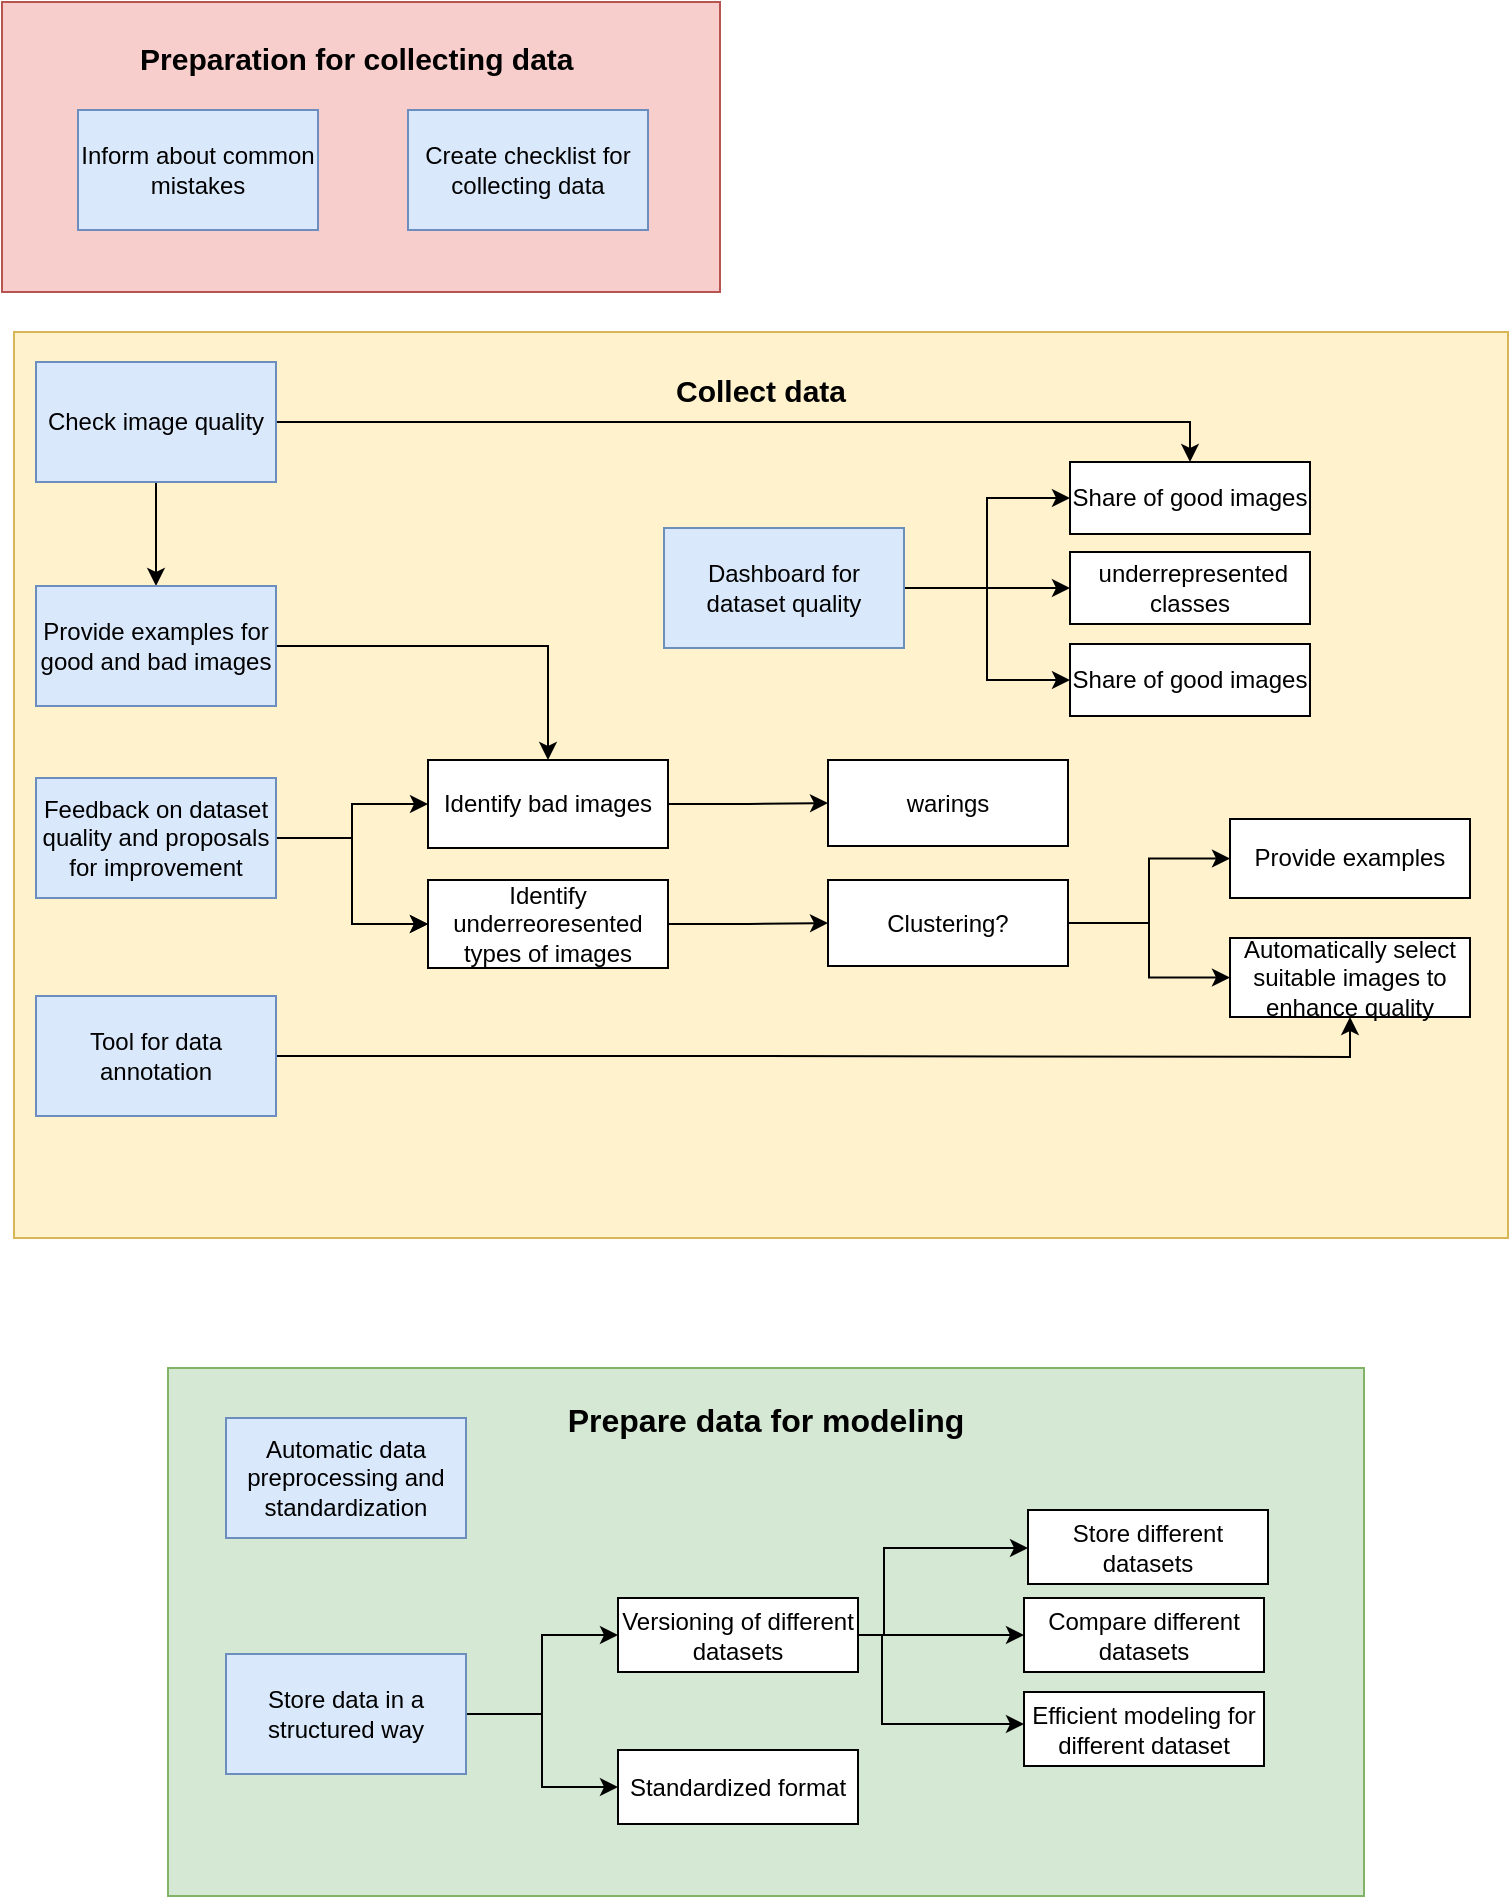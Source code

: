 <mxfile version="24.8.8" pages="2">
  <diagram name="Basic Requirements" id="nwPa76y-X5XMzPL2K8uC">
    <mxGraphModel dx="786" dy="511" grid="0" gridSize="10" guides="1" tooltips="1" connect="1" arrows="1" fold="1" page="1" pageScale="1" pageWidth="827" pageHeight="1169" math="0" shadow="0">
      <root>
        <mxCell id="0" />
        <mxCell id="1" parent="0" />
        <mxCell id="JTeIH7An6FHHoIXwUtM0-51" value="Prepare data for modeling&lt;div style=&quot;font-size: 16px;&quot;&gt;&lt;br style=&quot;font-size: 16px;&quot;&gt;&lt;/div&gt;&lt;div style=&quot;font-size: 16px;&quot;&gt;&lt;br style=&quot;font-size: 16px;&quot;&gt;&lt;/div&gt;&lt;div style=&quot;font-size: 16px;&quot;&gt;&lt;br style=&quot;font-size: 16px;&quot;&gt;&lt;/div&gt;&lt;div style=&quot;font-size: 16px;&quot;&gt;&lt;br style=&quot;font-size: 16px;&quot;&gt;&lt;/div&gt;&lt;div style=&quot;font-size: 16px;&quot;&gt;&lt;br style=&quot;font-size: 16px;&quot;&gt;&lt;/div&gt;&lt;div style=&quot;font-size: 16px;&quot;&gt;&lt;br style=&quot;font-size: 16px;&quot;&gt;&lt;/div&gt;&lt;div style=&quot;font-size: 16px;&quot;&gt;&lt;br style=&quot;font-size: 16px;&quot;&gt;&lt;/div&gt;&lt;div style=&quot;font-size: 16px;&quot;&gt;&lt;br style=&quot;font-size: 16px;&quot;&gt;&lt;/div&gt;&lt;div style=&quot;font-size: 16px;&quot;&gt;&lt;br style=&quot;font-size: 16px;&quot;&gt;&lt;/div&gt;&lt;div style=&quot;font-size: 16px;&quot;&gt;&lt;br style=&quot;font-size: 16px;&quot;&gt;&lt;/div&gt;&lt;div style=&quot;font-size: 16px;&quot;&gt;&lt;br&gt;&lt;/div&gt;" style="rounded=0;whiteSpace=wrap;html=1;fillColor=#d5e8d4;strokeColor=#82b366;fontSize=16;fontStyle=1" parent="1" vertex="1">
          <mxGeometry x="124" y="824" width="598" height="264" as="geometry" />
        </mxCell>
        <mxCell id="JTeIH7An6FHHoIXwUtM0-50" value="Collect data&lt;div&gt;&lt;br&gt;&lt;/div&gt;&lt;div&gt;&lt;br&gt;&lt;/div&gt;&lt;div&gt;&lt;br&gt;&lt;/div&gt;&lt;div&gt;&lt;br&gt;&lt;/div&gt;&lt;div&gt;&lt;br&gt;&lt;/div&gt;&lt;div&gt;&lt;br&gt;&lt;/div&gt;&lt;div&gt;&lt;br&gt;&lt;/div&gt;&lt;div&gt;&lt;br&gt;&lt;/div&gt;&lt;div&gt;&lt;br&gt;&lt;/div&gt;&lt;div&gt;&lt;br&gt;&lt;/div&gt;&lt;div&gt;&lt;br&gt;&lt;/div&gt;&lt;div&gt;&lt;br&gt;&lt;/div&gt;&lt;div&gt;&lt;br&gt;&lt;/div&gt;&lt;div&gt;&lt;br&gt;&lt;/div&gt;&lt;div&gt;&lt;br&gt;&lt;/div&gt;&lt;div&gt;&lt;br&gt;&lt;/div&gt;&lt;div&gt;&lt;br&gt;&lt;/div&gt;&lt;div&gt;&lt;br&gt;&lt;/div&gt;&lt;div&gt;&lt;br&gt;&lt;/div&gt;&lt;div&gt;&lt;br&gt;&lt;/div&gt;&lt;div&gt;&lt;br&gt;&lt;/div&gt;&lt;div&gt;&lt;br&gt;&lt;/div&gt;" style="rounded=0;whiteSpace=wrap;html=1;fillColor=#fff2cc;strokeColor=#d6b656;fontSize=15;fontStyle=1" parent="1" vertex="1">
          <mxGeometry x="47" y="306" width="747" height="453" as="geometry" />
        </mxCell>
        <mxCell id="JTeIH7An6FHHoIXwUtM0-47" value="Preparation for collecting data&amp;nbsp;&lt;div style=&quot;font-size: 15px;&quot;&gt;&lt;br style=&quot;font-size: 15px;&quot;&gt;&lt;/div&gt;&lt;div style=&quot;font-size: 15px;&quot;&gt;&lt;br style=&quot;font-size: 15px;&quot;&gt;&lt;/div&gt;&lt;div style=&quot;font-size: 15px;&quot;&gt;&lt;br style=&quot;font-size: 15px;&quot;&gt;&lt;/div&gt;&lt;div style=&quot;font-size: 15px;&quot;&gt;&lt;br style=&quot;font-size: 15px;&quot;&gt;&lt;/div&gt;&lt;div style=&quot;font-size: 15px;&quot;&gt;&lt;br style=&quot;font-size: 15px;&quot;&gt;&lt;/div&gt;" style="rounded=0;whiteSpace=wrap;html=1;fontStyle=1;fontSize=15;fillColor=#f8cecc;strokeColor=#b85450;" parent="1" vertex="1">
          <mxGeometry x="41" y="141" width="359" height="145" as="geometry" />
        </mxCell>
        <mxCell id="JTeIH7An6FHHoIXwUtM0-46" value="" style="edgeStyle=orthogonalEdgeStyle;rounded=0;orthogonalLoop=1;jettySize=auto;html=1;" parent="1" source="JTeIH7An6FHHoIXwUtM0-1" target="JTeIH7An6FHHoIXwUtM0-4" edge="1">
          <mxGeometry relative="1" as="geometry" />
        </mxCell>
        <mxCell id="JTeIH7An6FHHoIXwUtM0-49" value="" style="edgeStyle=orthogonalEdgeStyle;rounded=0;orthogonalLoop=1;jettySize=auto;html=1;entryX=0.5;entryY=0;entryDx=0;entryDy=0;" parent="1" source="JTeIH7An6FHHoIXwUtM0-1" target="JTeIH7An6FHHoIXwUtM0-23" edge="1">
          <mxGeometry relative="1" as="geometry">
            <mxPoint x="258" y="351" as="targetPoint" />
          </mxGeometry>
        </mxCell>
        <mxCell id="JTeIH7An6FHHoIXwUtM0-1" value="Check image quality" style="rounded=0;whiteSpace=wrap;html=1;fillColor=#dae8fc;strokeColor=#6c8ebf;" parent="1" vertex="1">
          <mxGeometry x="58" y="321" width="120" height="60" as="geometry" />
        </mxCell>
        <mxCell id="JTeIH7An6FHHoIXwUtM0-2" value="Inform about common mistakes" style="rounded=0;whiteSpace=wrap;html=1;fillColor=#dae8fc;strokeColor=#6c8ebf;" parent="1" vertex="1">
          <mxGeometry x="79" y="195" width="120" height="60" as="geometry" />
        </mxCell>
        <mxCell id="JTeIH7An6FHHoIXwUtM0-3" value="Create checklist for collecting data" style="rounded=0;whiteSpace=wrap;html=1;fillColor=#dae8fc;strokeColor=#6c8ebf;" parent="1" vertex="1">
          <mxGeometry x="244" y="195" width="120" height="60" as="geometry" />
        </mxCell>
        <mxCell id="JTeIH7An6FHHoIXwUtM0-44" value="" style="edgeStyle=orthogonalEdgeStyle;rounded=0;orthogonalLoop=1;jettySize=auto;html=1;entryX=0.5;entryY=0;entryDx=0;entryDy=0;" parent="1" source="JTeIH7An6FHHoIXwUtM0-4" target="JTeIH7An6FHHoIXwUtM0-16" edge="1">
          <mxGeometry relative="1" as="geometry">
            <mxPoint x="258" y="463" as="targetPoint" />
          </mxGeometry>
        </mxCell>
        <mxCell id="JTeIH7An6FHHoIXwUtM0-4" value="Provide examples for good and bad images" style="rounded=0;whiteSpace=wrap;html=1;fillColor=#dae8fc;strokeColor=#6c8ebf;" parent="1" vertex="1">
          <mxGeometry x="58" y="433" width="120" height="60" as="geometry" />
        </mxCell>
        <mxCell id="JTeIH7An6FHHoIXwUtM0-42" value="" style="edgeStyle=orthogonalEdgeStyle;rounded=0;orthogonalLoop=1;jettySize=auto;html=1;entryX=0.5;entryY=1;entryDx=0;entryDy=0;" parent="1" source="JTeIH7An6FHHoIXwUtM0-5" target="JTeIH7An6FHHoIXwUtM0-27" edge="1">
          <mxGeometry relative="1" as="geometry">
            <mxPoint x="258" y="715" as="targetPoint" />
          </mxGeometry>
        </mxCell>
        <mxCell id="JTeIH7An6FHHoIXwUtM0-5" value="Tool for data annotation" style="rounded=0;whiteSpace=wrap;html=1;fillColor=#dae8fc;strokeColor=#6c8ebf;" parent="1" vertex="1">
          <mxGeometry x="58" y="638" width="120" height="60" as="geometry" />
        </mxCell>
        <mxCell id="JTeIH7An6FHHoIXwUtM0-33" value="" style="edgeStyle=orthogonalEdgeStyle;rounded=0;orthogonalLoop=1;jettySize=auto;html=1;" parent="1" source="JTeIH7An6FHHoIXwUtM0-6" target="JTeIH7An6FHHoIXwUtM0-7" edge="1">
          <mxGeometry relative="1" as="geometry" />
        </mxCell>
        <mxCell id="JTeIH7An6FHHoIXwUtM0-35" value="" style="edgeStyle=orthogonalEdgeStyle;rounded=0;orthogonalLoop=1;jettySize=auto;html=1;" parent="1" source="JTeIH7An6FHHoIXwUtM0-6" target="JTeIH7An6FHHoIXwUtM0-34" edge="1">
          <mxGeometry relative="1" as="geometry" />
        </mxCell>
        <mxCell id="JTeIH7An6FHHoIXwUtM0-6" value="Store data in a structured way" style="rounded=0;whiteSpace=wrap;html=1;fillColor=#dae8fc;strokeColor=#6c8ebf;" parent="1" vertex="1">
          <mxGeometry x="153" y="967" width="120" height="60" as="geometry" />
        </mxCell>
        <mxCell id="JTeIH7An6FHHoIXwUtM0-32" value="" style="edgeStyle=orthogonalEdgeStyle;rounded=0;orthogonalLoop=1;jettySize=auto;html=1;" parent="1" source="JTeIH7An6FHHoIXwUtM0-7" target="JTeIH7An6FHHoIXwUtM0-31" edge="1">
          <mxGeometry relative="1" as="geometry">
            <Array as="points">
              <mxPoint x="482" y="958" />
              <mxPoint x="482" y="914" />
            </Array>
          </mxGeometry>
        </mxCell>
        <mxCell id="JTeIH7An6FHHoIXwUtM0-37" value="" style="edgeStyle=orthogonalEdgeStyle;rounded=0;orthogonalLoop=1;jettySize=auto;html=1;" parent="1" source="JTeIH7An6FHHoIXwUtM0-7" target="JTeIH7An6FHHoIXwUtM0-36" edge="1">
          <mxGeometry relative="1" as="geometry" />
        </mxCell>
        <mxCell id="JTeIH7An6FHHoIXwUtM0-40" value="" style="edgeStyle=orthogonalEdgeStyle;rounded=0;orthogonalLoop=1;jettySize=auto;html=1;" parent="1" source="JTeIH7An6FHHoIXwUtM0-7" target="JTeIH7An6FHHoIXwUtM0-38" edge="1">
          <mxGeometry relative="1" as="geometry">
            <Array as="points">
              <mxPoint x="481" y="958" />
              <mxPoint x="481" y="1002" />
            </Array>
          </mxGeometry>
        </mxCell>
        <mxCell id="JTeIH7An6FHHoIXwUtM0-7" value="Versioning of different datasets" style="rounded=0;whiteSpace=wrap;html=1;" parent="1" vertex="1">
          <mxGeometry x="349" y="939" width="120" height="37" as="geometry" />
        </mxCell>
        <mxCell id="JTeIH7An6FHHoIXwUtM0-24" value="" style="edgeStyle=orthogonalEdgeStyle;rounded=0;orthogonalLoop=1;jettySize=auto;html=1;" parent="1" source="JTeIH7An6FHHoIXwUtM0-8" target="JTeIH7An6FHHoIXwUtM0-23" edge="1">
          <mxGeometry relative="1" as="geometry" />
        </mxCell>
        <mxCell id="JTeIH7An6FHHoIXwUtM0-26" style="edgeStyle=orthogonalEdgeStyle;rounded=0;orthogonalLoop=1;jettySize=auto;html=1;entryX=0;entryY=0.5;entryDx=0;entryDy=0;" parent="1" source="JTeIH7An6FHHoIXwUtM0-8" target="JTeIH7An6FHHoIXwUtM0-25" edge="1">
          <mxGeometry relative="1" as="geometry">
            <mxPoint x="553.342" y="434" as="targetPoint" />
          </mxGeometry>
        </mxCell>
        <mxCell id="JTeIH7An6FHHoIXwUtM0-30" value="" style="edgeStyle=orthogonalEdgeStyle;rounded=0;orthogonalLoop=1;jettySize=auto;html=1;" parent="1" source="JTeIH7An6FHHoIXwUtM0-8" target="JTeIH7An6FHHoIXwUtM0-29" edge="1">
          <mxGeometry relative="1" as="geometry" />
        </mxCell>
        <mxCell id="JTeIH7An6FHHoIXwUtM0-8" value="Dashboard for dataset quality" style="rounded=0;whiteSpace=wrap;html=1;fillColor=#dae8fc;strokeColor=#6c8ebf;" parent="1" vertex="1">
          <mxGeometry x="372" y="404" width="120" height="60" as="geometry" />
        </mxCell>
        <mxCell id="JTeIH7An6FHHoIXwUtM0-12" value="" style="edgeStyle=orthogonalEdgeStyle;rounded=0;orthogonalLoop=1;jettySize=auto;html=1;" parent="1" source="JTeIH7An6FHHoIXwUtM0-9" target="JTeIH7An6FHHoIXwUtM0-11" edge="1">
          <mxGeometry relative="1" as="geometry" />
        </mxCell>
        <mxCell id="JTeIH7An6FHHoIXwUtM0-15" value="" style="edgeStyle=orthogonalEdgeStyle;rounded=0;orthogonalLoop=1;jettySize=auto;html=1;" parent="1" source="JTeIH7An6FHHoIXwUtM0-9" target="JTeIH7An6FHHoIXwUtM0-11" edge="1">
          <mxGeometry relative="1" as="geometry" />
        </mxCell>
        <mxCell id="JTeIH7An6FHHoIXwUtM0-17" value="" style="edgeStyle=orthogonalEdgeStyle;rounded=0;orthogonalLoop=1;jettySize=auto;html=1;" parent="1" source="JTeIH7An6FHHoIXwUtM0-9" target="JTeIH7An6FHHoIXwUtM0-16" edge="1">
          <mxGeometry relative="1" as="geometry" />
        </mxCell>
        <mxCell id="JTeIH7An6FHHoIXwUtM0-9" value="Feedback on dataset quality and proposals for improvement" style="rounded=0;whiteSpace=wrap;html=1;fillColor=#dae8fc;strokeColor=#6c8ebf;" parent="1" vertex="1">
          <mxGeometry x="58" y="529" width="120" height="60" as="geometry" />
        </mxCell>
        <mxCell id="JTeIH7An6FHHoIXwUtM0-10" value="Automatic data preprocessing and standardization" style="rounded=0;whiteSpace=wrap;html=1;fillColor=#dae8fc;strokeColor=#6c8ebf;" parent="1" vertex="1">
          <mxGeometry x="153" y="849" width="120" height="60" as="geometry" />
        </mxCell>
        <mxCell id="JTeIH7An6FHHoIXwUtM0-14" value="" style="edgeStyle=orthogonalEdgeStyle;rounded=0;orthogonalLoop=1;jettySize=auto;html=1;" parent="1" source="JTeIH7An6FHHoIXwUtM0-11" target="JTeIH7An6FHHoIXwUtM0-13" edge="1">
          <mxGeometry relative="1" as="geometry" />
        </mxCell>
        <mxCell id="JTeIH7An6FHHoIXwUtM0-11" value="Identify underreoresented types of images" style="whiteSpace=wrap;html=1;rounded=0;" parent="1" vertex="1">
          <mxGeometry x="254" y="580" width="120" height="44" as="geometry" />
        </mxCell>
        <mxCell id="JTeIH7An6FHHoIXwUtM0-22" value="" style="edgeStyle=orthogonalEdgeStyle;rounded=0;orthogonalLoop=1;jettySize=auto;html=1;" parent="1" source="JTeIH7An6FHHoIXwUtM0-13" target="JTeIH7An6FHHoIXwUtM0-21" edge="1">
          <mxGeometry relative="1" as="geometry" />
        </mxCell>
        <mxCell id="JTeIH7An6FHHoIXwUtM0-28" value="" style="edgeStyle=orthogonalEdgeStyle;rounded=0;orthogonalLoop=1;jettySize=auto;html=1;" parent="1" source="JTeIH7An6FHHoIXwUtM0-13" target="JTeIH7An6FHHoIXwUtM0-27" edge="1">
          <mxGeometry relative="1" as="geometry" />
        </mxCell>
        <mxCell id="JTeIH7An6FHHoIXwUtM0-13" value="Clustering?" style="whiteSpace=wrap;html=1;rounded=0;" parent="1" vertex="1">
          <mxGeometry x="454" y="580" width="120" height="43" as="geometry" />
        </mxCell>
        <mxCell id="JTeIH7An6FHHoIXwUtM0-20" value="" style="edgeStyle=orthogonalEdgeStyle;rounded=0;orthogonalLoop=1;jettySize=auto;html=1;" parent="1" source="JTeIH7An6FHHoIXwUtM0-16" target="JTeIH7An6FHHoIXwUtM0-19" edge="1">
          <mxGeometry relative="1" as="geometry" />
        </mxCell>
        <mxCell id="JTeIH7An6FHHoIXwUtM0-16" value="Identify bad images" style="whiteSpace=wrap;html=1;rounded=0;" parent="1" vertex="1">
          <mxGeometry x="254" y="520" width="120" height="44" as="geometry" />
        </mxCell>
        <mxCell id="JTeIH7An6FHHoIXwUtM0-19" value="warings" style="whiteSpace=wrap;html=1;rounded=0;" parent="1" vertex="1">
          <mxGeometry x="454" y="520" width="120" height="43" as="geometry" />
        </mxCell>
        <mxCell id="JTeIH7An6FHHoIXwUtM0-21" value="Provide examples" style="whiteSpace=wrap;html=1;rounded=0;" parent="1" vertex="1">
          <mxGeometry x="655" y="549.5" width="120" height="39.5" as="geometry" />
        </mxCell>
        <mxCell id="JTeIH7An6FHHoIXwUtM0-23" value="Share of good images" style="rounded=0;whiteSpace=wrap;html=1;" parent="1" vertex="1">
          <mxGeometry x="575" y="371" width="120" height="36" as="geometry" />
        </mxCell>
        <mxCell id="JTeIH7An6FHHoIXwUtM0-25" value="&amp;nbsp;underrepresented classes" style="rounded=0;whiteSpace=wrap;html=1;" parent="1" vertex="1">
          <mxGeometry x="575" y="416" width="120" height="36" as="geometry" />
        </mxCell>
        <mxCell id="JTeIH7An6FHHoIXwUtM0-27" value="Automatically select suitable images to enhance quality" style="whiteSpace=wrap;html=1;rounded=0;" parent="1" vertex="1">
          <mxGeometry x="655" y="609" width="120" height="39.5" as="geometry" />
        </mxCell>
        <mxCell id="JTeIH7An6FHHoIXwUtM0-29" value="Share of good images" style="rounded=0;whiteSpace=wrap;html=1;" parent="1" vertex="1">
          <mxGeometry x="575" y="462" width="120" height="36" as="geometry" />
        </mxCell>
        <mxCell id="JTeIH7An6FHHoIXwUtM0-31" value="Store different datasets" style="whiteSpace=wrap;html=1;rounded=0;" parent="1" vertex="1">
          <mxGeometry x="554" y="895" width="120" height="37" as="geometry" />
        </mxCell>
        <mxCell id="JTeIH7An6FHHoIXwUtM0-34" value="Standardized format" style="rounded=0;whiteSpace=wrap;html=1;" parent="1" vertex="1">
          <mxGeometry x="349" y="1015" width="120" height="37" as="geometry" />
        </mxCell>
        <mxCell id="JTeIH7An6FHHoIXwUtM0-36" value="Compare different datasets" style="whiteSpace=wrap;html=1;rounded=0;" parent="1" vertex="1">
          <mxGeometry x="552" y="939" width="120" height="37" as="geometry" />
        </mxCell>
        <mxCell id="JTeIH7An6FHHoIXwUtM0-38" value="Efficient modeling for different dataset" style="whiteSpace=wrap;html=1;rounded=0;" parent="1" vertex="1">
          <mxGeometry x="552" y="986" width="120" height="37" as="geometry" />
        </mxCell>
      </root>
    </mxGraphModel>
  </diagram>
  <diagram name="Current Status" id="c0Nuin1pJ87ZW9HFYf7t">
    <mxGraphModel dx="786" dy="511" grid="0" gridSize="10" guides="1" tooltips="1" connect="1" arrows="1" fold="1" page="1" pageScale="1" pageWidth="827" pageHeight="1169" math="0" shadow="0">
      <root>
        <mxCell id="rWumQC1VWJfSYZo2SjhE-0" />
        <mxCell id="rWumQC1VWJfSYZo2SjhE-1" parent="rWumQC1VWJfSYZo2SjhE-0" />
        <mxCell id="rWumQC1VWJfSYZo2SjhE-2" value="Prepare data for modeling&lt;div style=&quot;font-size: 16px;&quot;&gt;&lt;br style=&quot;font-size: 16px;&quot;&gt;&lt;/div&gt;&lt;div style=&quot;font-size: 16px;&quot;&gt;&lt;br style=&quot;font-size: 16px;&quot;&gt;&lt;/div&gt;&lt;div style=&quot;font-size: 16px;&quot;&gt;&lt;br style=&quot;font-size: 16px;&quot;&gt;&lt;/div&gt;&lt;div style=&quot;font-size: 16px;&quot;&gt;&lt;br style=&quot;font-size: 16px;&quot;&gt;&lt;/div&gt;&lt;div style=&quot;font-size: 16px;&quot;&gt;&lt;br style=&quot;font-size: 16px;&quot;&gt;&lt;/div&gt;&lt;div style=&quot;font-size: 16px;&quot;&gt;&lt;br style=&quot;font-size: 16px;&quot;&gt;&lt;/div&gt;&lt;div style=&quot;font-size: 16px;&quot;&gt;&lt;br style=&quot;font-size: 16px;&quot;&gt;&lt;/div&gt;&lt;div style=&quot;font-size: 16px;&quot;&gt;&lt;br style=&quot;font-size: 16px;&quot;&gt;&lt;/div&gt;&lt;div style=&quot;font-size: 16px;&quot;&gt;&lt;br style=&quot;font-size: 16px;&quot;&gt;&lt;/div&gt;&lt;div style=&quot;font-size: 16px;&quot;&gt;&lt;br style=&quot;font-size: 16px;&quot;&gt;&lt;/div&gt;&lt;div style=&quot;font-size: 16px;&quot;&gt;&lt;br&gt;&lt;/div&gt;" style="rounded=0;whiteSpace=wrap;html=1;fillColor=#d5e8d4;strokeColor=#82b366;fontSize=16;fontStyle=1" vertex="1" parent="rWumQC1VWJfSYZo2SjhE-1">
          <mxGeometry x="124" y="824" width="598" height="264" as="geometry" />
        </mxCell>
        <mxCell id="rWumQC1VWJfSYZo2SjhE-3" value="Collect data&lt;div&gt;&lt;br&gt;&lt;/div&gt;&lt;div&gt;&lt;br&gt;&lt;/div&gt;&lt;div&gt;&lt;br&gt;&lt;/div&gt;&lt;div&gt;&lt;br&gt;&lt;/div&gt;&lt;div&gt;&lt;br&gt;&lt;/div&gt;&lt;div&gt;&lt;br&gt;&lt;/div&gt;&lt;div&gt;&lt;br&gt;&lt;/div&gt;&lt;div&gt;&lt;br&gt;&lt;/div&gt;&lt;div&gt;&lt;br&gt;&lt;/div&gt;&lt;div&gt;&lt;br&gt;&lt;/div&gt;&lt;div&gt;&lt;br&gt;&lt;/div&gt;&lt;div&gt;&lt;br&gt;&lt;/div&gt;&lt;div&gt;&lt;br&gt;&lt;/div&gt;&lt;div&gt;&lt;br&gt;&lt;/div&gt;&lt;div&gt;&lt;br&gt;&lt;/div&gt;&lt;div&gt;&lt;br&gt;&lt;/div&gt;&lt;div&gt;&lt;br&gt;&lt;/div&gt;&lt;div&gt;&lt;br&gt;&lt;/div&gt;&lt;div&gt;&lt;br&gt;&lt;/div&gt;&lt;div&gt;&lt;br&gt;&lt;/div&gt;&lt;div&gt;&lt;br&gt;&lt;/div&gt;&lt;div&gt;&lt;br&gt;&lt;/div&gt;" style="rounded=0;whiteSpace=wrap;html=1;fillColor=#fff2cc;strokeColor=#d6b656;fontSize=15;fontStyle=1" vertex="1" parent="rWumQC1VWJfSYZo2SjhE-1">
          <mxGeometry x="47" y="306" width="747" height="453" as="geometry" />
        </mxCell>
        <mxCell id="rWumQC1VWJfSYZo2SjhE-4" value="Preparation for collecting data&amp;nbsp;&lt;div style=&quot;font-size: 15px;&quot;&gt;&lt;br style=&quot;font-size: 15px;&quot;&gt;&lt;/div&gt;&lt;div style=&quot;font-size: 15px;&quot;&gt;&lt;br style=&quot;font-size: 15px;&quot;&gt;&lt;/div&gt;&lt;div style=&quot;font-size: 15px;&quot;&gt;&lt;br style=&quot;font-size: 15px;&quot;&gt;&lt;/div&gt;&lt;div style=&quot;font-size: 15px;&quot;&gt;&lt;br style=&quot;font-size: 15px;&quot;&gt;&lt;/div&gt;&lt;div style=&quot;font-size: 15px;&quot;&gt;&lt;br style=&quot;font-size: 15px;&quot;&gt;&lt;/div&gt;" style="rounded=0;whiteSpace=wrap;html=1;fontStyle=1;fontSize=15;fillColor=#f8cecc;strokeColor=#b85450;" vertex="1" parent="rWumQC1VWJfSYZo2SjhE-1">
          <mxGeometry x="41" y="141" width="359" height="145" as="geometry" />
        </mxCell>
        <mxCell id="rWumQC1VWJfSYZo2SjhE-5" value="" style="edgeStyle=orthogonalEdgeStyle;rounded=0;orthogonalLoop=1;jettySize=auto;html=1;" edge="1" parent="rWumQC1VWJfSYZo2SjhE-1" source="rWumQC1VWJfSYZo2SjhE-7" target="rWumQC1VWJfSYZo2SjhE-11">
          <mxGeometry relative="1" as="geometry" />
        </mxCell>
        <mxCell id="rWumQC1VWJfSYZo2SjhE-6" value="" style="edgeStyle=orthogonalEdgeStyle;rounded=0;orthogonalLoop=1;jettySize=auto;html=1;entryX=0.5;entryY=0;entryDx=0;entryDy=0;" edge="1" parent="rWumQC1VWJfSYZo2SjhE-1" source="rWumQC1VWJfSYZo2SjhE-7" target="rWumQC1VWJfSYZo2SjhE-39">
          <mxGeometry relative="1" as="geometry">
            <mxPoint x="258" y="351" as="targetPoint" />
          </mxGeometry>
        </mxCell>
        <mxCell id="rWumQC1VWJfSYZo2SjhE-7" value="Check image quality" style="rounded=0;whiteSpace=wrap;html=1;fillColor=#dae8fc;strokeColor=#6c8ebf;" vertex="1" parent="rWumQC1VWJfSYZo2SjhE-1">
          <mxGeometry x="58" y="321" width="120" height="60" as="geometry" />
        </mxCell>
        <mxCell id="rWumQC1VWJfSYZo2SjhE-8" value="Inform about common mistakes" style="rounded=0;whiteSpace=wrap;html=1;fillColor=#dae8fc;strokeColor=#6c8ebf;" vertex="1" parent="rWumQC1VWJfSYZo2SjhE-1">
          <mxGeometry x="79" y="195" width="120" height="60" as="geometry" />
        </mxCell>
        <mxCell id="rWumQC1VWJfSYZo2SjhE-9" value="Create checklist for collecting data" style="rounded=0;whiteSpace=wrap;html=1;fillColor=#dae8fc;strokeColor=#6c8ebf;" vertex="1" parent="rWumQC1VWJfSYZo2SjhE-1">
          <mxGeometry x="244" y="195" width="120" height="60" as="geometry" />
        </mxCell>
        <mxCell id="rWumQC1VWJfSYZo2SjhE-10" value="" style="edgeStyle=orthogonalEdgeStyle;rounded=0;orthogonalLoop=1;jettySize=auto;html=1;entryX=0.5;entryY=0;entryDx=0;entryDy=0;" edge="1" parent="rWumQC1VWJfSYZo2SjhE-1" source="rWumQC1VWJfSYZo2SjhE-11" target="rWumQC1VWJfSYZo2SjhE-36">
          <mxGeometry relative="1" as="geometry">
            <mxPoint x="258" y="463" as="targetPoint" />
          </mxGeometry>
        </mxCell>
        <mxCell id="rWumQC1VWJfSYZo2SjhE-11" value="Provide examples for good and bad images" style="rounded=0;whiteSpace=wrap;html=1;fillColor=#dae8fc;strokeColor=#6c8ebf;" vertex="1" parent="rWumQC1VWJfSYZo2SjhE-1">
          <mxGeometry x="58" y="433" width="120" height="60" as="geometry" />
        </mxCell>
        <mxCell id="rWumQC1VWJfSYZo2SjhE-12" value="" style="edgeStyle=orthogonalEdgeStyle;rounded=0;orthogonalLoop=1;jettySize=auto;html=1;entryX=0.5;entryY=1;entryDx=0;entryDy=0;" edge="1" parent="rWumQC1VWJfSYZo2SjhE-1" source="rWumQC1VWJfSYZo2SjhE-13" target="rWumQC1VWJfSYZo2SjhE-41">
          <mxGeometry relative="1" as="geometry">
            <mxPoint x="258" y="715" as="targetPoint" />
          </mxGeometry>
        </mxCell>
        <mxCell id="rWumQC1VWJfSYZo2SjhE-13" value="Tool for data annotation" style="rounded=0;whiteSpace=wrap;html=1;fillColor=#dae8fc;strokeColor=#6c8ebf;" vertex="1" parent="rWumQC1VWJfSYZo2SjhE-1">
          <mxGeometry x="58" y="638" width="120" height="60" as="geometry" />
        </mxCell>
        <mxCell id="rWumQC1VWJfSYZo2SjhE-14" value="" style="edgeStyle=orthogonalEdgeStyle;rounded=0;orthogonalLoop=1;jettySize=auto;html=1;" edge="1" parent="rWumQC1VWJfSYZo2SjhE-1" source="rWumQC1VWJfSYZo2SjhE-16" target="rWumQC1VWJfSYZo2SjhE-20">
          <mxGeometry relative="1" as="geometry" />
        </mxCell>
        <mxCell id="rWumQC1VWJfSYZo2SjhE-15" value="" style="edgeStyle=orthogonalEdgeStyle;rounded=0;orthogonalLoop=1;jettySize=auto;html=1;" edge="1" parent="rWumQC1VWJfSYZo2SjhE-1" source="rWumQC1VWJfSYZo2SjhE-16" target="rWumQC1VWJfSYZo2SjhE-44">
          <mxGeometry relative="1" as="geometry" />
        </mxCell>
        <mxCell id="rWumQC1VWJfSYZo2SjhE-16" value="Store data in a structured way" style="rounded=0;whiteSpace=wrap;html=1;fillColor=#dae8fc;strokeColor=#6c8ebf;" vertex="1" parent="rWumQC1VWJfSYZo2SjhE-1">
          <mxGeometry x="153" y="967" width="120" height="60" as="geometry" />
        </mxCell>
        <mxCell id="rWumQC1VWJfSYZo2SjhE-17" value="" style="edgeStyle=orthogonalEdgeStyle;rounded=0;orthogonalLoop=1;jettySize=auto;html=1;" edge="1" parent="rWumQC1VWJfSYZo2SjhE-1" source="rWumQC1VWJfSYZo2SjhE-20" target="rWumQC1VWJfSYZo2SjhE-43">
          <mxGeometry relative="1" as="geometry">
            <Array as="points">
              <mxPoint x="482" y="958" />
              <mxPoint x="482" y="914" />
            </Array>
          </mxGeometry>
        </mxCell>
        <mxCell id="rWumQC1VWJfSYZo2SjhE-18" value="" style="edgeStyle=orthogonalEdgeStyle;rounded=0;orthogonalLoop=1;jettySize=auto;html=1;" edge="1" parent="rWumQC1VWJfSYZo2SjhE-1" source="rWumQC1VWJfSYZo2SjhE-20" target="rWumQC1VWJfSYZo2SjhE-45">
          <mxGeometry relative="1" as="geometry" />
        </mxCell>
        <mxCell id="rWumQC1VWJfSYZo2SjhE-19" value="" style="edgeStyle=orthogonalEdgeStyle;rounded=0;orthogonalLoop=1;jettySize=auto;html=1;" edge="1" parent="rWumQC1VWJfSYZo2SjhE-1" source="rWumQC1VWJfSYZo2SjhE-20" target="rWumQC1VWJfSYZo2SjhE-46">
          <mxGeometry relative="1" as="geometry">
            <Array as="points">
              <mxPoint x="481" y="958" />
              <mxPoint x="481" y="1002" />
            </Array>
          </mxGeometry>
        </mxCell>
        <mxCell id="rWumQC1VWJfSYZo2SjhE-20" value="Versioning of different datasets" style="rounded=0;whiteSpace=wrap;html=1;" vertex="1" parent="rWumQC1VWJfSYZo2SjhE-1">
          <mxGeometry x="349" y="939" width="120" height="37" as="geometry" />
        </mxCell>
        <mxCell id="rWumQC1VWJfSYZo2SjhE-21" value="" style="edgeStyle=orthogonalEdgeStyle;rounded=0;orthogonalLoop=1;jettySize=auto;html=1;" edge="1" parent="rWumQC1VWJfSYZo2SjhE-1" source="rWumQC1VWJfSYZo2SjhE-24" target="rWumQC1VWJfSYZo2SjhE-39">
          <mxGeometry relative="1" as="geometry" />
        </mxCell>
        <mxCell id="rWumQC1VWJfSYZo2SjhE-22" style="edgeStyle=orthogonalEdgeStyle;rounded=0;orthogonalLoop=1;jettySize=auto;html=1;entryX=0;entryY=0.5;entryDx=0;entryDy=0;" edge="1" parent="rWumQC1VWJfSYZo2SjhE-1" source="rWumQC1VWJfSYZo2SjhE-24" target="rWumQC1VWJfSYZo2SjhE-40">
          <mxGeometry relative="1" as="geometry">
            <mxPoint x="553.342" y="434" as="targetPoint" />
          </mxGeometry>
        </mxCell>
        <mxCell id="rWumQC1VWJfSYZo2SjhE-23" value="" style="edgeStyle=orthogonalEdgeStyle;rounded=0;orthogonalLoop=1;jettySize=auto;html=1;" edge="1" parent="rWumQC1VWJfSYZo2SjhE-1" source="rWumQC1VWJfSYZo2SjhE-24" target="rWumQC1VWJfSYZo2SjhE-42">
          <mxGeometry relative="1" as="geometry" />
        </mxCell>
        <mxCell id="rWumQC1VWJfSYZo2SjhE-24" value="Dashboard for dataset quality" style="rounded=0;whiteSpace=wrap;html=1;fillColor=#dae8fc;strokeColor=#6c8ebf;" vertex="1" parent="rWumQC1VWJfSYZo2SjhE-1">
          <mxGeometry x="372" y="404" width="120" height="60" as="geometry" />
        </mxCell>
        <mxCell id="rWumQC1VWJfSYZo2SjhE-25" value="" style="edgeStyle=orthogonalEdgeStyle;rounded=0;orthogonalLoop=1;jettySize=auto;html=1;" edge="1" parent="rWumQC1VWJfSYZo2SjhE-1" source="rWumQC1VWJfSYZo2SjhE-28" target="rWumQC1VWJfSYZo2SjhE-31">
          <mxGeometry relative="1" as="geometry" />
        </mxCell>
        <mxCell id="rWumQC1VWJfSYZo2SjhE-26" value="" style="edgeStyle=orthogonalEdgeStyle;rounded=0;orthogonalLoop=1;jettySize=auto;html=1;" edge="1" parent="rWumQC1VWJfSYZo2SjhE-1" source="rWumQC1VWJfSYZo2SjhE-28" target="rWumQC1VWJfSYZo2SjhE-31">
          <mxGeometry relative="1" as="geometry" />
        </mxCell>
        <mxCell id="rWumQC1VWJfSYZo2SjhE-27" value="" style="edgeStyle=orthogonalEdgeStyle;rounded=0;orthogonalLoop=1;jettySize=auto;html=1;" edge="1" parent="rWumQC1VWJfSYZo2SjhE-1" source="rWumQC1VWJfSYZo2SjhE-28" target="rWumQC1VWJfSYZo2SjhE-36">
          <mxGeometry relative="1" as="geometry" />
        </mxCell>
        <mxCell id="rWumQC1VWJfSYZo2SjhE-28" value="Feedback on dataset quality and proposals for improvement" style="rounded=0;whiteSpace=wrap;html=1;fillColor=#dae8fc;strokeColor=#6c8ebf;" vertex="1" parent="rWumQC1VWJfSYZo2SjhE-1">
          <mxGeometry x="58" y="529" width="120" height="60" as="geometry" />
        </mxCell>
        <mxCell id="rWumQC1VWJfSYZo2SjhE-29" value="Automatic data preprocessing and standardization" style="rounded=0;whiteSpace=wrap;html=1;fillColor=#dae8fc;strokeColor=#6c8ebf;" vertex="1" parent="rWumQC1VWJfSYZo2SjhE-1">
          <mxGeometry x="153" y="849" width="120" height="60" as="geometry" />
        </mxCell>
        <mxCell id="rWumQC1VWJfSYZo2SjhE-30" value="" style="edgeStyle=orthogonalEdgeStyle;rounded=0;orthogonalLoop=1;jettySize=auto;html=1;" edge="1" parent="rWumQC1VWJfSYZo2SjhE-1" source="rWumQC1VWJfSYZo2SjhE-31" target="rWumQC1VWJfSYZo2SjhE-34">
          <mxGeometry relative="1" as="geometry" />
        </mxCell>
        <mxCell id="rWumQC1VWJfSYZo2SjhE-31" value="Identify underreoresented types of images" style="whiteSpace=wrap;html=1;rounded=0;" vertex="1" parent="rWumQC1VWJfSYZo2SjhE-1">
          <mxGeometry x="254" y="580" width="120" height="44" as="geometry" />
        </mxCell>
        <mxCell id="rWumQC1VWJfSYZo2SjhE-32" value="" style="edgeStyle=orthogonalEdgeStyle;rounded=0;orthogonalLoop=1;jettySize=auto;html=1;" edge="1" parent="rWumQC1VWJfSYZo2SjhE-1" source="rWumQC1VWJfSYZo2SjhE-34" target="rWumQC1VWJfSYZo2SjhE-38">
          <mxGeometry relative="1" as="geometry" />
        </mxCell>
        <mxCell id="rWumQC1VWJfSYZo2SjhE-33" value="" style="edgeStyle=orthogonalEdgeStyle;rounded=0;orthogonalLoop=1;jettySize=auto;html=1;" edge="1" parent="rWumQC1VWJfSYZo2SjhE-1" source="rWumQC1VWJfSYZo2SjhE-34" target="rWumQC1VWJfSYZo2SjhE-41">
          <mxGeometry relative="1" as="geometry" />
        </mxCell>
        <mxCell id="rWumQC1VWJfSYZo2SjhE-34" value="Clustering?" style="whiteSpace=wrap;html=1;rounded=0;" vertex="1" parent="rWumQC1VWJfSYZo2SjhE-1">
          <mxGeometry x="454" y="580" width="120" height="43" as="geometry" />
        </mxCell>
        <mxCell id="rWumQC1VWJfSYZo2SjhE-35" value="" style="edgeStyle=orthogonalEdgeStyle;rounded=0;orthogonalLoop=1;jettySize=auto;html=1;" edge="1" parent="rWumQC1VWJfSYZo2SjhE-1" source="rWumQC1VWJfSYZo2SjhE-36" target="rWumQC1VWJfSYZo2SjhE-37">
          <mxGeometry relative="1" as="geometry" />
        </mxCell>
        <mxCell id="rWumQC1VWJfSYZo2SjhE-36" value="Identify bad images" style="whiteSpace=wrap;html=1;rounded=0;fillColor=#d5e8d4;strokeColor=#82b366;" vertex="1" parent="rWumQC1VWJfSYZo2SjhE-1">
          <mxGeometry x="254" y="520" width="120" height="44" as="geometry" />
        </mxCell>
        <mxCell id="rWumQC1VWJfSYZo2SjhE-37" value="warnings" style="whiteSpace=wrap;html=1;rounded=0;" vertex="1" parent="rWumQC1VWJfSYZo2SjhE-1">
          <mxGeometry x="454" y="520" width="120" height="43" as="geometry" />
        </mxCell>
        <mxCell id="rWumQC1VWJfSYZo2SjhE-38" value="Provide examples" style="whiteSpace=wrap;html=1;rounded=0;" vertex="1" parent="rWumQC1VWJfSYZo2SjhE-1">
          <mxGeometry x="655" y="549.5" width="120" height="39.5" as="geometry" />
        </mxCell>
        <mxCell id="rWumQC1VWJfSYZo2SjhE-39" value="Share of good images" style="rounded=0;whiteSpace=wrap;html=1;" vertex="1" parent="rWumQC1VWJfSYZo2SjhE-1">
          <mxGeometry x="575" y="371" width="120" height="36" as="geometry" />
        </mxCell>
        <mxCell id="rWumQC1VWJfSYZo2SjhE-40" value="&amp;nbsp;underrepresented classes" style="rounded=0;whiteSpace=wrap;html=1;" vertex="1" parent="rWumQC1VWJfSYZo2SjhE-1">
          <mxGeometry x="575" y="416" width="120" height="36" as="geometry" />
        </mxCell>
        <mxCell id="rWumQC1VWJfSYZo2SjhE-41" value="Automatically select suitable images to enhance quality" style="whiteSpace=wrap;html=1;rounded=0;" vertex="1" parent="rWumQC1VWJfSYZo2SjhE-1">
          <mxGeometry x="655" y="609" width="120" height="39.5" as="geometry" />
        </mxCell>
        <mxCell id="rWumQC1VWJfSYZo2SjhE-42" value="Share of good images" style="rounded=0;whiteSpace=wrap;html=1;" vertex="1" parent="rWumQC1VWJfSYZo2SjhE-1">
          <mxGeometry x="575" y="462" width="120" height="36" as="geometry" />
        </mxCell>
        <mxCell id="rWumQC1VWJfSYZo2SjhE-43" value="Store different datasets" style="whiteSpace=wrap;html=1;rounded=0;" vertex="1" parent="rWumQC1VWJfSYZo2SjhE-1">
          <mxGeometry x="554" y="895" width="120" height="37" as="geometry" />
        </mxCell>
        <mxCell id="rWumQC1VWJfSYZo2SjhE-44" value="Standardized format" style="rounded=0;whiteSpace=wrap;html=1;" vertex="1" parent="rWumQC1VWJfSYZo2SjhE-1">
          <mxGeometry x="349" y="1015" width="120" height="37" as="geometry" />
        </mxCell>
        <mxCell id="rWumQC1VWJfSYZo2SjhE-45" value="Compare different datasets" style="whiteSpace=wrap;html=1;rounded=0;" vertex="1" parent="rWumQC1VWJfSYZo2SjhE-1">
          <mxGeometry x="552" y="939" width="120" height="37" as="geometry" />
        </mxCell>
        <mxCell id="rWumQC1VWJfSYZo2SjhE-46" value="Efficient modeling for different dataset" style="whiteSpace=wrap;html=1;rounded=0;" vertex="1" parent="rWumQC1VWJfSYZo2SjhE-1">
          <mxGeometry x="552" y="986" width="120" height="37" as="geometry" />
        </mxCell>
      </root>
    </mxGraphModel>
  </diagram>
</mxfile>
